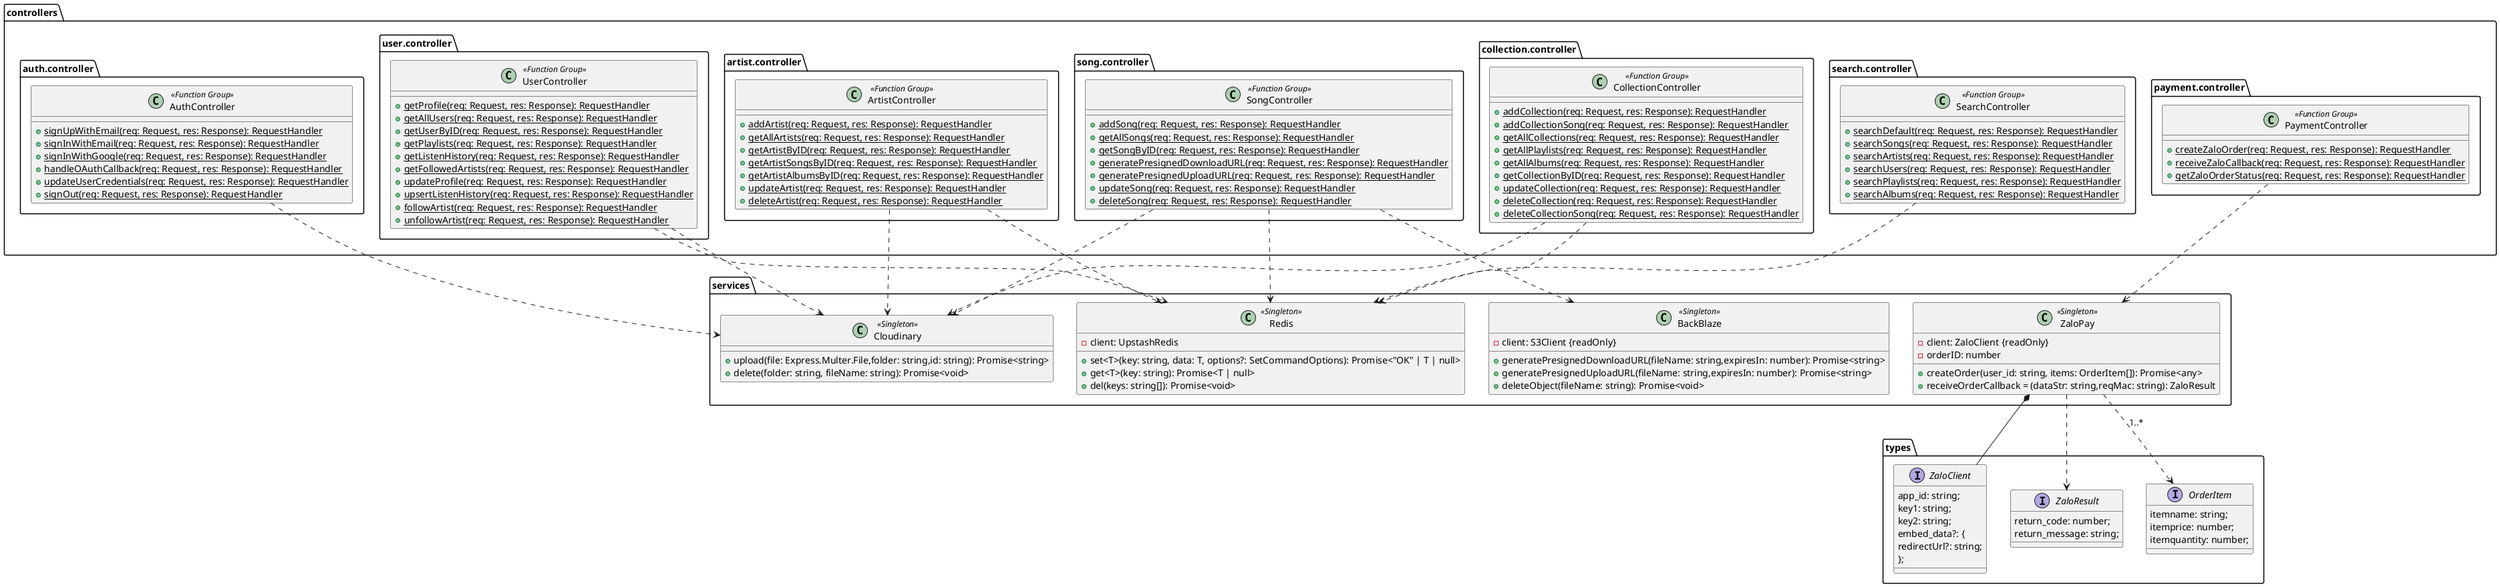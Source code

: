 @startuml

set separator none
package controllers {
    package auth.controller {
        class AuthController <<Function Group>> {
            + {static} signUpWithEmail(req: Request, res: Response): RequestHandler
            + {static} signInWithEmail(req: Request, res: Response): RequestHandler
            + {static} signInWithGoogle(req: Request, res: Response): RequestHandler
            + {static} handleOAuthCallback(req: Request, res: Response): RequestHandler
            + {static} updateUserCredentials(req: Request, res: Response): RequestHandler
            + {static} signOut(req: Request, res: Response): RequestHandler
        }
    }

    package user.controller {
        class UserController <<Function Group>> {
            + {static} getProfile(req: Request, res: Response): RequestHandler
            + {static} getAllUsers(req: Request, res: Response): RequestHandler
            + {static} getUserByID(req: Request, res: Response): RequestHandler
            + {static} getPlaylists(req: Request, res: Response): RequestHandler
            + {static} getListenHistory(req: Request, res: Response): RequestHandler
            + {static} getFollowedArtists(req: Request, res: Response): RequestHandler
            + {static} updateProfile(req: Request, res: Response): RequestHandler
            + {static} upsertListenHistory(req: Request, res: Response): RequestHandler
            + {static} followArtist(req: Request, res: Response): RequestHandler
            + {static} unfollowArtist(req: Request, res: Response): RequestHandler
        }
    }

    package artist.controller {
        class ArtistController <<Function Group>> {
            + {static} addArtist(req: Request, res: Response): RequestHandler
            + {static} getAllArtists(req: Request, res: Response): RequestHandler
            + {static} getArtistByID(req: Request, res: Response): RequestHandler
            + {static} getArtistSongsByID(req: Request, res: Response): RequestHandler
            + {static} getArtistAlbumsByID(req: Request, res: Response): RequestHandler
            + {static} updateArtist(req: Request, res: Response): RequestHandler
            + {static} deleteArtist(req: Request, res: Response): RequestHandler
        }
    }

    package song.controller {
        class SongController <<Function Group>> {
            + {static} addSong(req: Request, res: Response): RequestHandler
            + {static} getAllSongs(req: Request, res: Response): RequestHandler
            + {static} getSongByID(req: Request, res: Response): RequestHandler
            + {static} generatePresignedDownloadURL(req: Request, res: Response): RequestHandler
            + {static} generatePresignedUploadURL(req: Request, res: Response): RequestHandler
            + {static} updateSong(req: Request, res: Response): RequestHandler
            + {static} deleteSong(req: Request, res: Response): RequestHandler
        }
    }

    package collection.controller {
        class CollectionController <<Function Group>> {
            + {static} addCollection(req: Request, res: Response): RequestHandler
            + {static} addCollectionSong(req: Request, res: Response): RequestHandler
            + {static} getAllCollections(req: Request, res: Response): RequestHandler
            + {static} getAllPlaylists(req: Request, res: Response): RequestHandler
            + {static} getAllAlbums(req: Request, res: Response): RequestHandler
            + {static} getCollectionByID(req: Request, res: Response): RequestHandler
            + {static} updateCollection(req: Request, res: Response): RequestHandler
            + {static} deleteCollection(req: Request, res: Response): RequestHandler
            + {static} deleteCollectionSong(req: Request, res: Response): RequestHandler
        }
    }

    package search.controller {
        class SearchController <<Function Group>> {
            + {static} searchDefault(req: Request, res: Response): RequestHandler
            + {static} searchSongs(req: Request, res: Response): RequestHandler
            + {static} searchArtists(req: Request, res: Response): RequestHandler
            + {static} searchUsers(req: Request, res: Response): RequestHandler
            + {static} searchPlaylists(req: Request, res: Response): RequestHandler
            + {static} searchAlbums(req: Request, res: Response): RequestHandler
        }
    }

    package payment.controller {
        class PaymentController <<Function Group>> {
            + {static} createZaloOrder(req: Request, res: Response): RequestHandler
            + {static} receiveZaloCallback(req: Request, res: Response): RequestHandler
            + {static} getZaloOrderStatus(req: Request, res: Response): RequestHandler
        }
    }
}

package services {
    class Redis <<Singleton>> {
        - client: UpstashRedis

        + set<T>(key: string, data: T, options?: SetCommandOptions): Promise<"OK" | T | null>
        + get<T>(key: string): Promise<T | null>
        + del(keys: string[]): Promise<void>
    }
    class Cloudinary <<Singleton>> {
        + upload(file: Express.Multer.File,folder: string,id: string): Promise<string>
        + delete(folder: string, fileName: string): Promise<void>
    }
    class ZaloPay <<Singleton>> {
        - client: ZaloClient {readOnly}
        - orderID: number

        + createOrder(user_id: string, items: OrderItem[]): Promise<any>
        + receiveOrderCallback = (dataStr: string,reqMac: string): ZaloResult
    }
    class BackBlaze <<Singleton>> {
        - client: S3Client {readOnly}

        + generatePresignedDownloadURL(fileName: string,expiresIn: number): Promise<string>
        + generatePresignedUploadURL(fileName: string,expiresIn: number): Promise<string>
        + deleteObject(fileName: string): Promise<void>
    }
}

package types {
    interface ZaloClient {
      app_id: string;
      key1: string;
      key2: string;
      embed_data?: {
        redirectUrl?: string;
      };
    }
    interface ZaloResult {
      return_code: number;
      return_message: string;
    }
    interface OrderItem {
      itemname: string;
      itemprice: number;
      itemquantity: number;
    }
}

ArtistController ..> Redis
ArtistController ..> Cloudinary

AuthController ..> Cloudinary

CollectionController ..> Cloudinary
CollectionController ..> Redis

ZaloPay *-- ZaloClient
ZaloPay ..> ZaloResult
ZaloPay ..> OrderItem: 1..*

PaymentController ..> ZaloPay

SongController ..> Redis
SongController ..> Cloudinary
SongController ..> BackBlaze

SearchController ..> Redis

UserController ..> Redis
UserController ..> Cloudinary

@enduml